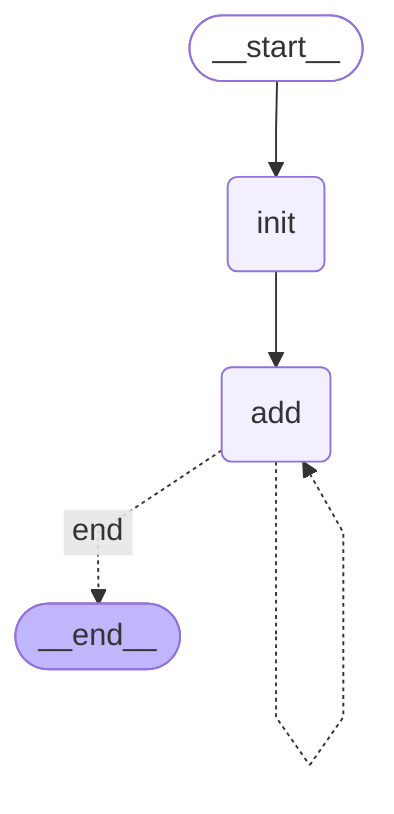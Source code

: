 ---
config:
  flowchart:
    curve: linear
---
graph TD;
	__start__([<p>__start__</p>]):::first
	init(init)
	add(add)
	__end__([<p>__end__</p>]):::last
	__start__ --> init;
	add -. &nbsp;end&nbsp; .-> __end__;
	init --> add;
	add -.-> add;
	classDef default fill:#f2f0ff,line-height:1.2
	classDef first fill-opacity:0
	classDef last fill:#bfb6fc
